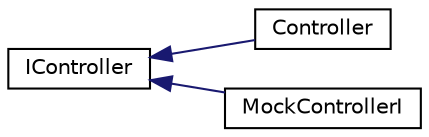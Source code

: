 digraph "Иерархия классов. Графический вид."
{
 // LATEX_PDF_SIZE
  edge [fontname="Helvetica",fontsize="10",labelfontname="Helvetica",labelfontsize="10"];
  node [fontname="Helvetica",fontsize="10",shape=record];
  rankdir="LR";
  Node0 [label="IController",height=0.2,width=0.4,color="black", fillcolor="white", style="filled",URL="$class_i_controller.html",tooltip="Here is controlls the model."];
  Node0 -> Node1 [dir="back",color="midnightblue",fontsize="10",style="solid",fontname="Helvetica"];
  Node1 [label="Controller",height=0.2,width=0.4,color="black", fillcolor="white", style="filled",URL="$class_controller.html",tooltip=" "];
  Node0 -> Node2 [dir="back",color="midnightblue",fontsize="10",style="solid",fontname="Helvetica"];
  Node2 [label="MockControllerI",height=0.2,width=0.4,color="black", fillcolor="white", style="filled",URL="$class_mock_controller_i.html",tooltip=" "];
}
